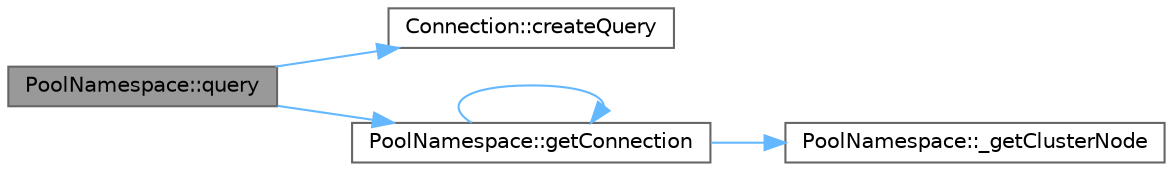 digraph "PoolNamespace::query"
{
 // INTERACTIVE_SVG=YES
 // LATEX_PDF_SIZE
  bgcolor="transparent";
  edge [fontname=Helvetica,fontsize=10,labelfontname=Helvetica,labelfontsize=10];
  node [fontname=Helvetica,fontsize=10,shape=box,height=0.2,width=0.4];
  rankdir="LR";
  Node1 [id="Node000001",label="PoolNamespace::query",height=0.2,width=0.4,color="gray40", fillcolor="grey60", style="filled", fontcolor="black",tooltip="pool cluster query"];
  Node1 -> Node2 [id="edge1_Node000001_Node000002",color="steelblue1",style="solid",tooltip=" "];
  Node2 [id="Node000002",label="Connection::createQuery",height=0.2,width=0.4,color="grey40", fillcolor="white", style="filled",URL="$dc/d14/a00720_ae5ca6b8a0a5d8beacccff6e99ce41218.html#ae5ca6b8a0a5d8beacccff6e99ce41218",tooltip=" "];
  Node1 -> Node3 [id="edge2_Node000001_Node000003",color="steelblue1",style="solid",tooltip=" "];
  Node3 [id="Node000003",label="PoolNamespace::getConnection",height=0.2,width=0.4,color="grey40", fillcolor="white", style="filled",URL="$d1/dd1/a00804_a507a16fea1143e217f35da0a607bee6f.html#a507a16fea1143e217f35da0a607bee6f",tooltip=" "];
  Node3 -> Node4 [id="edge3_Node000003_Node000004",color="steelblue1",style="solid",tooltip=" "];
  Node4 [id="Node000004",label="PoolNamespace::_getClusterNode",height=0.2,width=0.4,color="grey40", fillcolor="white", style="filled",URL="$d1/dd1/a00804_ac3f6da775ed094fd5534bc53f4a33672.html#ac3f6da775ed094fd5534bc53f4a33672",tooltip=" "];
  Node3 -> Node3 [id="edge4_Node000003_Node000003",color="steelblue1",style="solid",tooltip=" "];
}
